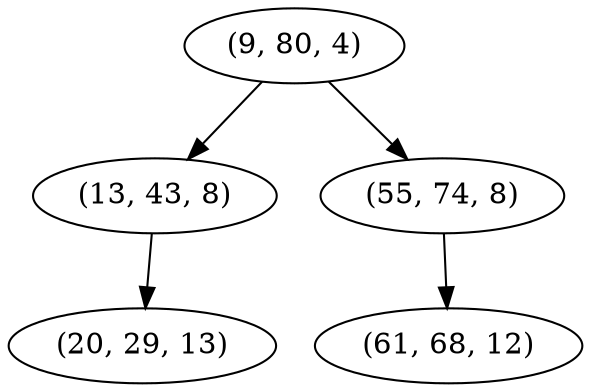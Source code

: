 digraph tree {
    "(9, 80, 4)";
    "(13, 43, 8)";
    "(20, 29, 13)";
    "(55, 74, 8)";
    "(61, 68, 12)";
    "(9, 80, 4)" -> "(13, 43, 8)";
    "(9, 80, 4)" -> "(55, 74, 8)";
    "(13, 43, 8)" -> "(20, 29, 13)";
    "(55, 74, 8)" -> "(61, 68, 12)";
}
